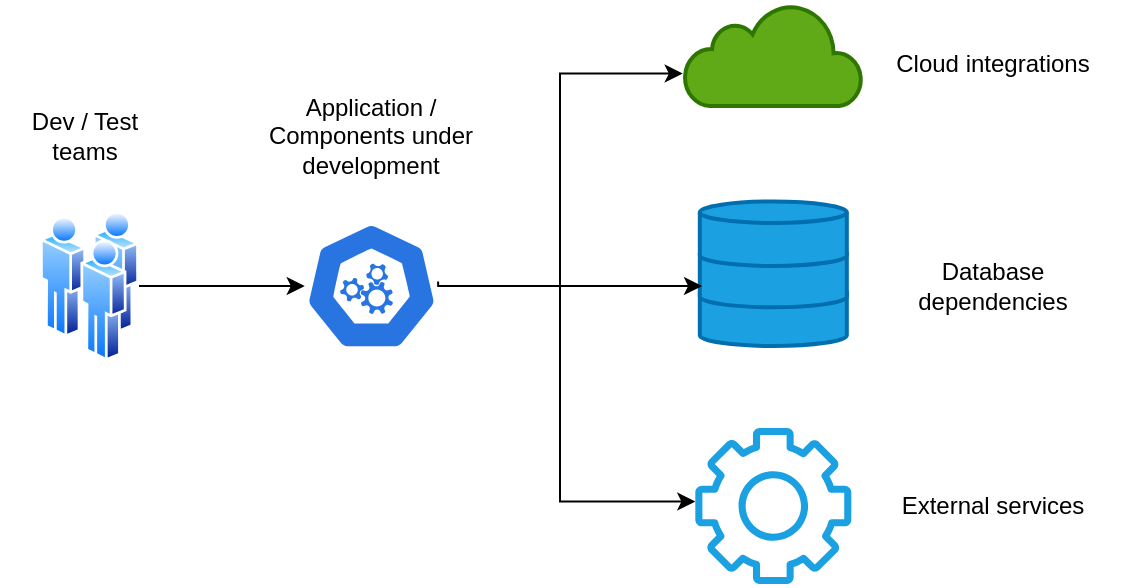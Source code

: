 <mxfile version="28.2.7">
  <diagram name="Page-1" id="OETDO_wT-vaZLfYeogFx">
    <mxGraphModel dx="1451" dy="768" grid="1" gridSize="10" guides="1" tooltips="1" connect="1" arrows="1" fold="1" page="1" pageScale="1" pageWidth="850" pageHeight="1100" math="0" shadow="0">
      <root>
        <mxCell id="0" />
        <mxCell id="1" parent="0" />
        <mxCell id="u6hc1uQPACvz0U9A136R-6" value="" style="strokeWidth=2;html=1;shape=mxgraph.flowchart.database;whiteSpace=wrap;fillColor=#1ba1e2;fontColor=#ffffff;strokeColor=#006EAF;" vertex="1" parent="1">
          <mxGeometry x="509.91" y="317.75" width="73.5" height="32.25" as="geometry" />
        </mxCell>
        <mxCell id="u6hc1uQPACvz0U9A136R-5" value="" style="strokeWidth=2;html=1;shape=mxgraph.flowchart.database;whiteSpace=wrap;fillColor=#1ba1e2;fontColor=#ffffff;strokeColor=#006EAF;" vertex="1" parent="1">
          <mxGeometry x="509.91" y="298.38" width="73.5" height="32.25" as="geometry" />
        </mxCell>
        <mxCell id="u6hc1uQPACvz0U9A136R-9" style="edgeStyle=orthogonalEdgeStyle;rounded=0;orthogonalLoop=1;jettySize=auto;html=1;" edge="1" parent="1" source="0sxEF5XDNKmsbEsCBIEf-1" target="u6hc1uQPACvz0U9A136R-2">
          <mxGeometry relative="1" as="geometry" />
        </mxCell>
        <mxCell id="0sxEF5XDNKmsbEsCBIEf-1" value="" style="image;aspect=fixed;perimeter=ellipsePerimeter;html=1;align=center;shadow=0;dashed=0;spacingTop=3;image=img/lib/active_directory/users.svg;" parent="1" vertex="1">
          <mxGeometry x="180" y="282.5" width="49.5" height="75" as="geometry" />
        </mxCell>
        <mxCell id="xVZmTRgNB_iH6yjcrapg-1" value="Dev / Test teams" style="text;html=1;align=center;verticalAlign=middle;whiteSpace=wrap;rounded=0;" parent="1" vertex="1">
          <mxGeometry x="160" y="230" width="85.25" height="30" as="geometry" />
        </mxCell>
        <mxCell id="xVZmTRgNB_iH6yjcrapg-2" value="Application / Components under development" style="text;html=1;align=center;verticalAlign=middle;whiteSpace=wrap;rounded=0;" parent="1" vertex="1">
          <mxGeometry x="280" y="215" width="131.42" height="60" as="geometry" />
        </mxCell>
        <mxCell id="xVZmTRgNB_iH6yjcrapg-3" value="Cloud integrations" style="text;html=1;align=center;verticalAlign=middle;whiteSpace=wrap;rounded=0;" parent="1" vertex="1">
          <mxGeometry x="591.07" y="178.9" width="131.42" height="60" as="geometry" />
        </mxCell>
        <mxCell id="xVZmTRgNB_iH6yjcrapg-4" value="Database dependencies" style="text;html=1;align=center;verticalAlign=middle;whiteSpace=wrap;rounded=0;" parent="1" vertex="1">
          <mxGeometry x="591.07" y="290" width="131.42" height="60" as="geometry" />
        </mxCell>
        <mxCell id="xVZmTRgNB_iH6yjcrapg-5" value="External services" style="text;html=1;align=center;verticalAlign=middle;whiteSpace=wrap;rounded=0;" parent="1" vertex="1">
          <mxGeometry x="591.07" y="400" width="131.42" height="60" as="geometry" />
        </mxCell>
        <mxCell id="u6hc1uQPACvz0U9A136R-1" value="" style="html=1;verticalLabelPosition=bottom;align=center;labelBackgroundColor=#ffffff;verticalAlign=top;strokeWidth=2;strokeColor=#2D7600;shadow=0;dashed=0;shape=mxgraph.ios7.icons.cloud;fillColor=#60a917;fontColor=#ffffff;" vertex="1" parent="1">
          <mxGeometry x="502.25" y="178.9" width="88.82" height="51.1" as="geometry" />
        </mxCell>
        <mxCell id="u6hc1uQPACvz0U9A136R-13" style="edgeStyle=orthogonalEdgeStyle;rounded=0;orthogonalLoop=1;jettySize=auto;html=1;" edge="1" parent="1">
          <mxGeometry relative="1" as="geometry">
            <mxPoint x="379.05" y="317.75" as="sourcePoint" />
            <mxPoint x="507.66" y="427.75" as="targetPoint" />
            <Array as="points">
              <mxPoint x="379" y="320" />
              <mxPoint x="440" y="320" />
              <mxPoint x="440" y="428" />
            </Array>
          </mxGeometry>
        </mxCell>
        <mxCell id="u6hc1uQPACvz0U9A136R-2" value="" style="aspect=fixed;sketch=0;html=1;dashed=0;whitespace=wrap;verticalLabelPosition=bottom;verticalAlign=top;fillColor=#2875E2;strokeColor=#ffffff;points=[[0.005,0.63,0],[0.1,0.2,0],[0.9,0.2,0],[0.5,0,0],[0.995,0.63,0],[0.72,0.99,0],[0.5,1,0],[0.28,0.99,0]];shape=mxgraph.kubernetes.icon2;prIcon=api" vertex="1" parent="1">
          <mxGeometry x="312.38" y="288" width="66.67" height="64" as="geometry" />
        </mxCell>
        <mxCell id="u6hc1uQPACvz0U9A136R-3" value="" style="strokeWidth=2;html=1;shape=mxgraph.flowchart.database;whiteSpace=wrap;fillColor=#1ba1e2;fontColor=#ffffff;strokeColor=#006EAF;" vertex="1" parent="1">
          <mxGeometry x="509.91" y="277.75" width="73.5" height="32.25" as="geometry" />
        </mxCell>
        <mxCell id="u6hc1uQPACvz0U9A136R-4" value="" style="sketch=0;outlineConnect=0;fontColor=#ffffff;fillColor=#1ba1e2;strokeColor=#006EAF;dashed=0;verticalLabelPosition=bottom;verticalAlign=top;align=center;html=1;fontSize=12;fontStyle=0;aspect=fixed;pointerEvents=1;shape=mxgraph.aws4.gear;" vertex="1" parent="1">
          <mxGeometry x="507.66" y="391" width="78" height="78" as="geometry" />
        </mxCell>
        <mxCell id="u6hc1uQPACvz0U9A136R-10" style="edgeStyle=orthogonalEdgeStyle;rounded=0;orthogonalLoop=1;jettySize=auto;html=1;entryX=-0.01;entryY=0.683;entryDx=0;entryDy=0;entryPerimeter=0;" edge="1" parent="1" source="u6hc1uQPACvz0U9A136R-2" target="u6hc1uQPACvz0U9A136R-1">
          <mxGeometry relative="1" as="geometry">
            <Array as="points">
              <mxPoint x="440" y="320" />
              <mxPoint x="440" y="214" />
            </Array>
          </mxGeometry>
        </mxCell>
        <mxCell id="u6hc1uQPACvz0U9A136R-11" style="edgeStyle=orthogonalEdgeStyle;rounded=0;orthogonalLoop=1;jettySize=auto;html=1;entryX=0.015;entryY=0.672;entryDx=0;entryDy=0;entryPerimeter=0;" edge="1" parent="1" source="u6hc1uQPACvz0U9A136R-2" target="u6hc1uQPACvz0U9A136R-5">
          <mxGeometry relative="1" as="geometry">
            <Array as="points">
              <mxPoint x="490" y="320" />
              <mxPoint x="490" y="320" />
            </Array>
          </mxGeometry>
        </mxCell>
      </root>
    </mxGraphModel>
  </diagram>
</mxfile>
